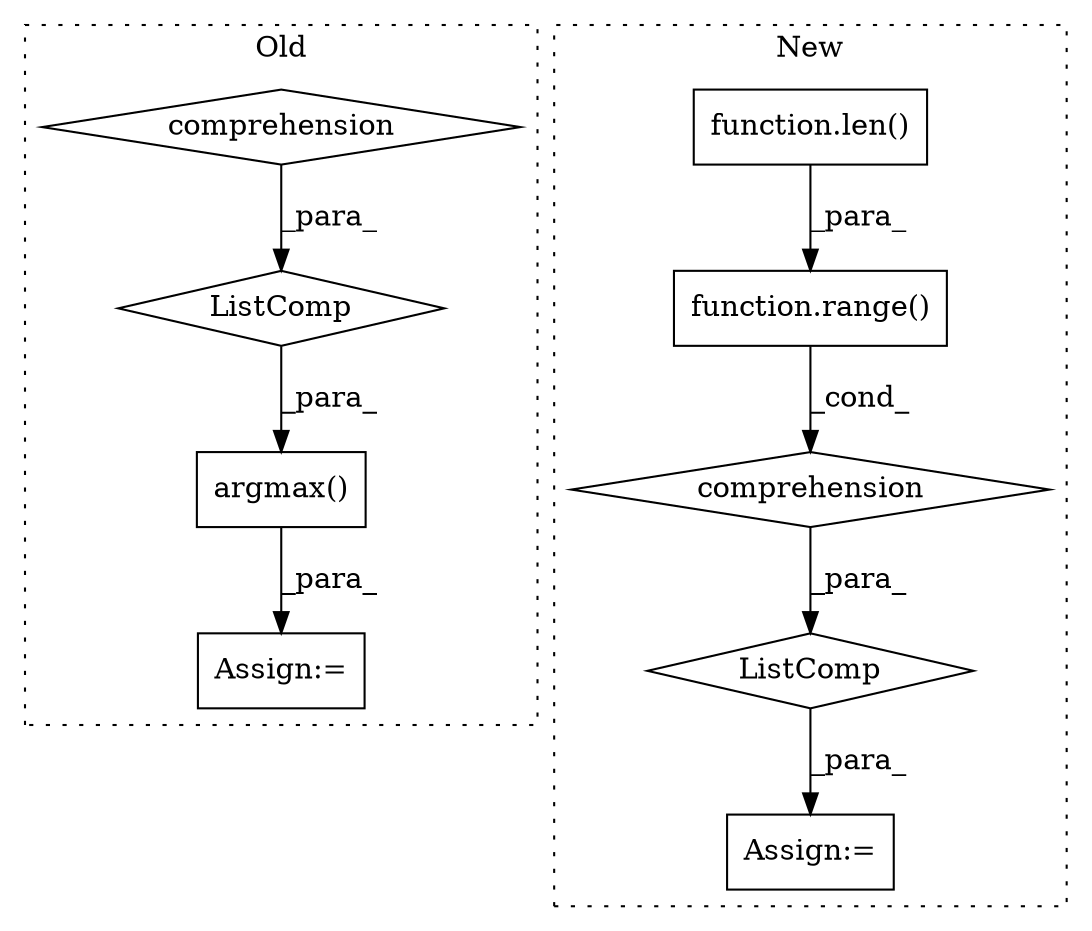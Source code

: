 digraph G {
subgraph cluster0 {
1 [label="argmax()" a="75" s="4631,4642" l="10,1" shape="box"];
3 [label="Assign:=" a="68" s="4628" l="3" shape="box"];
8 [label="ListComp" a="106" s="4579" l="35" shape="diamond"];
9 [label="comprehension" a="45" s="4600" l="3" shape="diamond"];
label = "Old";
style="dotted";
}
subgraph cluster1 {
2 [label="function.range()" a="75" s="5593,5604" l="6,1" shape="box"];
4 [label="comprehension" a="45" s="5584" l="3" shape="diamond"];
5 [label="Assign:=" a="68" s="5577" l="3" shape="box"];
6 [label="ListComp" a="106" s="5580" l="26" shape="diamond"];
7 [label="function.len()" a="75" s="5534,5542" l="4,1" shape="box"];
label = "New";
style="dotted";
}
1 -> 3 [label="_para_"];
2 -> 4 [label="_cond_"];
4 -> 6 [label="_para_"];
6 -> 5 [label="_para_"];
7 -> 2 [label="_para_"];
8 -> 1 [label="_para_"];
9 -> 8 [label="_para_"];
}